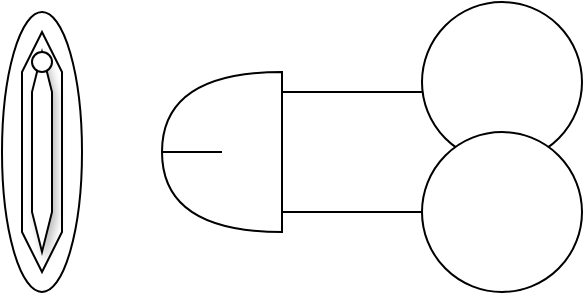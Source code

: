 <mxfile version="26.1.0" pages="2">
  <diagram name="Página-1" id="NkBSlvl9fCy4fuxreRhS">
    <mxGraphModel dx="683" dy="375" grid="1" gridSize="10" guides="1" tooltips="1" connect="1" arrows="1" fold="1" page="1" pageScale="1" pageWidth="827" pageHeight="1169" math="0" shadow="0">
      <root>
        <mxCell id="0" />
        <mxCell id="1" parent="0" />
        <mxCell id="wmWGOTBLMNr1kytRRPzr-23" value="" style="ellipse;whiteSpace=wrap;html=1;direction=south;" vertex="1" parent="1">
          <mxGeometry x="180" y="190" width="40" height="140" as="geometry" />
        </mxCell>
        <mxCell id="wmWGOTBLMNr1kytRRPzr-14" value="" style="shape=hexagon;perimeter=hexagonPerimeter2;whiteSpace=wrap;html=1;fixedSize=1;rotation=90;" vertex="1" parent="1">
          <mxGeometry x="140" y="250" width="120" height="20" as="geometry" />
        </mxCell>
        <mxCell id="wmWGOTBLMNr1kytRRPzr-16" value="" style="shape=hexagon;perimeter=hexagonPerimeter2;whiteSpace=wrap;html=1;fixedSize=1;rotation=90;size=20;shadow=1;" vertex="1" parent="1">
          <mxGeometry x="150" y="255" width="100" height="10" as="geometry" />
        </mxCell>
        <mxCell id="wmWGOTBLMNr1kytRRPzr-20" value="" style="ellipse;whiteSpace=wrap;html=1;aspect=fixed;" vertex="1" parent="1">
          <mxGeometry x="195" y="210" width="10" height="10" as="geometry" />
        </mxCell>
        <mxCell id="_mwV9-Op3mdLfjB2KcxE-3" value="" style="rounded=1;whiteSpace=wrap;html=1;" vertex="1" parent="1">
          <mxGeometry x="300" y="230" width="120" height="60" as="geometry" />
        </mxCell>
        <mxCell id="_mwV9-Op3mdLfjB2KcxE-1" value="" style="ellipse;whiteSpace=wrap;html=1;aspect=fixed;" vertex="1" parent="1">
          <mxGeometry x="390" y="185" width="80" height="80" as="geometry" />
        </mxCell>
        <mxCell id="_mwV9-Op3mdLfjB2KcxE-2" value="" style="ellipse;whiteSpace=wrap;html=1;aspect=fixed;" vertex="1" parent="1">
          <mxGeometry x="390" y="250" width="80" height="80" as="geometry" />
        </mxCell>
        <mxCell id="yUSF_FY-oPku0E1jkq6h-1" value="" style="shape=or;whiteSpace=wrap;html=1;direction=west;" vertex="1" parent="1">
          <mxGeometry x="260" y="220" width="60" height="80" as="geometry" />
        </mxCell>
        <mxCell id="yUSF_FY-oPku0E1jkq6h-2" value="" style="endArrow=none;html=1;rounded=0;exitX=1;exitY=0.5;exitDx=0;exitDy=0;exitPerimeter=0;" edge="1" parent="1" source="yUSF_FY-oPku0E1jkq6h-1">
          <mxGeometry width="50" height="50" relative="1" as="geometry">
            <mxPoint x="250" y="290" as="sourcePoint" />
            <mxPoint x="290" y="260" as="targetPoint" />
          </mxGeometry>
        </mxCell>
      </root>
    </mxGraphModel>
  </diagram>
  <diagram id="qt0m74VkTYEGgK6YiYXy" name="Página-2">
    <mxGraphModel dx="1434" dy="787" grid="1" gridSize="10" guides="1" tooltips="1" connect="1" arrows="1" fold="1" page="1" pageScale="1" pageWidth="827" pageHeight="1169" math="0" shadow="0">
      <root>
        <mxCell id="0" />
        <mxCell id="1" parent="0" />
        <mxCell id="paMpMw9Rtdc3DP8OURCe-1" value="Assets" style="childLayout=tableLayout;recursiveResize=0;strokeColor=#98bf21;fillColor=#A7C942;shadow=1;" vertex="1" parent="1">
          <mxGeometry x="180" y="260" width="280" height="160" as="geometry" />
        </mxCell>
        <mxCell id="paMpMw9Rtdc3DP8OURCe-2" style="shape=tableRow;horizontal=0;startSize=0;swimlaneHead=0;swimlaneBody=0;top=0;left=0;bottom=0;right=0;dropTarget=0;collapsible=0;recursiveResize=0;expand=0;fontStyle=0;strokeColor=inherit;fillColor=#ffffff;" vertex="1" parent="paMpMw9Rtdc3DP8OURCe-1">
          <mxGeometry width="280" height="33" as="geometry" />
        </mxCell>
        <mxCell id="paMpMw9Rtdc3DP8OURCe-3" value="Title 1" style="connectable=0;recursiveResize=0;strokeColor=inherit;fillColor=#A7C942;align=center;fontStyle=1;fontColor=#FFFFFF;html=1;" vertex="1" parent="paMpMw9Rtdc3DP8OURCe-2">
          <mxGeometry width="93" height="33" as="geometry">
            <mxRectangle width="93" height="33" as="alternateBounds" />
          </mxGeometry>
        </mxCell>
        <mxCell id="paMpMw9Rtdc3DP8OURCe-4" value="Title 2" style="connectable=0;recursiveResize=0;strokeColor=inherit;fillColor=#A7C942;align=center;fontStyle=1;fontColor=#FFFFFF;html=1;" vertex="1" parent="paMpMw9Rtdc3DP8OURCe-2">
          <mxGeometry x="93" width="94" height="33" as="geometry">
            <mxRectangle width="94" height="33" as="alternateBounds" />
          </mxGeometry>
        </mxCell>
        <mxCell id="paMpMw9Rtdc3DP8OURCe-5" value="Title 3" style="connectable=0;recursiveResize=0;strokeColor=inherit;fillColor=#A7C942;align=center;fontStyle=1;fontColor=#FFFFFF;html=1;" vertex="1" parent="paMpMw9Rtdc3DP8OURCe-2">
          <mxGeometry x="187" width="93" height="33" as="geometry">
            <mxRectangle width="93" height="33" as="alternateBounds" />
          </mxGeometry>
        </mxCell>
        <mxCell id="paMpMw9Rtdc3DP8OURCe-6" value="" style="shape=tableRow;horizontal=0;startSize=0;swimlaneHead=0;swimlaneBody=0;top=0;left=0;bottom=0;right=0;dropTarget=0;collapsible=0;recursiveResize=0;expand=0;fontStyle=0;strokeColor=inherit;fillColor=#ffffff;" vertex="1" parent="paMpMw9Rtdc3DP8OURCe-1">
          <mxGeometry y="33" width="280" height="32" as="geometry" />
        </mxCell>
        <mxCell id="paMpMw9Rtdc3DP8OURCe-7" value="Value 1" style="connectable=0;recursiveResize=0;strokeColor=inherit;fillColor=inherit;align=center;whiteSpace=wrap;html=1;" vertex="1" parent="paMpMw9Rtdc3DP8OURCe-6">
          <mxGeometry width="93" height="32" as="geometry">
            <mxRectangle width="93" height="32" as="alternateBounds" />
          </mxGeometry>
        </mxCell>
        <mxCell id="paMpMw9Rtdc3DP8OURCe-8" value="Value 2" style="connectable=0;recursiveResize=0;strokeColor=inherit;fillColor=inherit;align=center;whiteSpace=wrap;html=1;" vertex="1" parent="paMpMw9Rtdc3DP8OURCe-6">
          <mxGeometry x="93" width="94" height="32" as="geometry">
            <mxRectangle width="94" height="32" as="alternateBounds" />
          </mxGeometry>
        </mxCell>
        <mxCell id="paMpMw9Rtdc3DP8OURCe-9" value="Value 3" style="connectable=0;recursiveResize=0;strokeColor=inherit;fillColor=inherit;align=center;whiteSpace=wrap;html=1;" vertex="1" parent="paMpMw9Rtdc3DP8OURCe-6">
          <mxGeometry x="187" width="93" height="32" as="geometry">
            <mxRectangle width="93" height="32" as="alternateBounds" />
          </mxGeometry>
        </mxCell>
        <mxCell id="paMpMw9Rtdc3DP8OURCe-10" value="" style="shape=tableRow;horizontal=0;startSize=0;swimlaneHead=0;swimlaneBody=0;top=0;left=0;bottom=0;right=0;dropTarget=0;collapsible=0;recursiveResize=0;expand=0;fontStyle=1;strokeColor=inherit;fillColor=#EAF2D3;" vertex="1" parent="paMpMw9Rtdc3DP8OURCe-1">
          <mxGeometry y="65" width="280" height="31" as="geometry" />
        </mxCell>
        <mxCell id="paMpMw9Rtdc3DP8OURCe-11" value="Value 4" style="connectable=0;recursiveResize=0;strokeColor=inherit;fillColor=inherit;whiteSpace=wrap;html=1;" vertex="1" parent="paMpMw9Rtdc3DP8OURCe-10">
          <mxGeometry width="93" height="31" as="geometry">
            <mxRectangle width="93" height="31" as="alternateBounds" />
          </mxGeometry>
        </mxCell>
        <mxCell id="paMpMw9Rtdc3DP8OURCe-12" value="Value 5" style="connectable=0;recursiveResize=0;strokeColor=inherit;fillColor=inherit;whiteSpace=wrap;html=1;" vertex="1" parent="paMpMw9Rtdc3DP8OURCe-10">
          <mxGeometry x="93" width="94" height="31" as="geometry">
            <mxRectangle width="94" height="31" as="alternateBounds" />
          </mxGeometry>
        </mxCell>
        <mxCell id="paMpMw9Rtdc3DP8OURCe-13" value="Value 6" style="connectable=0;recursiveResize=0;strokeColor=inherit;fillColor=inherit;whiteSpace=wrap;html=1;" vertex="1" parent="paMpMw9Rtdc3DP8OURCe-10">
          <mxGeometry x="187" width="93" height="31" as="geometry">
            <mxRectangle width="93" height="31" as="alternateBounds" />
          </mxGeometry>
        </mxCell>
        <mxCell id="paMpMw9Rtdc3DP8OURCe-14" value="" style="shape=tableRow;horizontal=0;startSize=0;swimlaneHead=0;swimlaneBody=0;top=0;left=0;bottom=0;right=0;dropTarget=0;collapsible=0;recursiveResize=0;expand=0;fontStyle=0;strokeColor=inherit;fillColor=#ffffff;" vertex="1" parent="paMpMw9Rtdc3DP8OURCe-1">
          <mxGeometry y="96" width="280" height="33" as="geometry" />
        </mxCell>
        <mxCell id="paMpMw9Rtdc3DP8OURCe-15" value="Value 7" style="connectable=0;recursiveResize=0;strokeColor=inherit;fillColor=inherit;fontStyle=0;align=center;whiteSpace=wrap;html=1;" vertex="1" parent="paMpMw9Rtdc3DP8OURCe-14">
          <mxGeometry width="93" height="33" as="geometry">
            <mxRectangle width="93" height="33" as="alternateBounds" />
          </mxGeometry>
        </mxCell>
        <mxCell id="paMpMw9Rtdc3DP8OURCe-16" value="Value 8" style="connectable=0;recursiveResize=0;strokeColor=inherit;fillColor=inherit;fontStyle=0;align=center;whiteSpace=wrap;html=1;" vertex="1" parent="paMpMw9Rtdc3DP8OURCe-14">
          <mxGeometry x="93" width="94" height="33" as="geometry">
            <mxRectangle width="94" height="33" as="alternateBounds" />
          </mxGeometry>
        </mxCell>
        <mxCell id="paMpMw9Rtdc3DP8OURCe-17" value="Value 9" style="connectable=0;recursiveResize=0;strokeColor=inherit;fillColor=inherit;fontStyle=0;align=center;whiteSpace=wrap;html=1;" vertex="1" parent="paMpMw9Rtdc3DP8OURCe-14">
          <mxGeometry x="187" width="93" height="33" as="geometry">
            <mxRectangle width="93" height="33" as="alternateBounds" />
          </mxGeometry>
        </mxCell>
        <mxCell id="paMpMw9Rtdc3DP8OURCe-18" value="" style="shape=tableRow;horizontal=0;startSize=0;swimlaneHead=0;swimlaneBody=0;top=0;left=0;bottom=0;right=0;dropTarget=0;collapsible=0;recursiveResize=0;expand=0;fontStyle=1;strokeColor=inherit;fillColor=#EAF2D3;" vertex="1" parent="paMpMw9Rtdc3DP8OURCe-1">
          <mxGeometry y="129" width="280" height="31" as="geometry" />
        </mxCell>
        <mxCell id="paMpMw9Rtdc3DP8OURCe-19" value="Value 10" style="connectable=0;recursiveResize=0;strokeColor=inherit;fillColor=inherit;whiteSpace=wrap;html=1;" vertex="1" parent="paMpMw9Rtdc3DP8OURCe-18">
          <mxGeometry width="93" height="31" as="geometry">
            <mxRectangle width="93" height="31" as="alternateBounds" />
          </mxGeometry>
        </mxCell>
        <mxCell id="paMpMw9Rtdc3DP8OURCe-20" value="Value 11" style="connectable=0;recursiveResize=0;strokeColor=inherit;fillColor=inherit;whiteSpace=wrap;html=1;" vertex="1" parent="paMpMw9Rtdc3DP8OURCe-18">
          <mxGeometry x="93" width="94" height="31" as="geometry">
            <mxRectangle width="94" height="31" as="alternateBounds" />
          </mxGeometry>
        </mxCell>
        <mxCell id="paMpMw9Rtdc3DP8OURCe-21" value="Value 12" style="connectable=0;recursiveResize=0;strokeColor=inherit;fillColor=inherit;whiteSpace=wrap;html=1;" vertex="1" parent="paMpMw9Rtdc3DP8OURCe-18">
          <mxGeometry x="187" width="93" height="31" as="geometry">
            <mxRectangle width="93" height="31" as="alternateBounds" />
          </mxGeometry>
        </mxCell>
      </root>
    </mxGraphModel>
  </diagram>
</mxfile>
